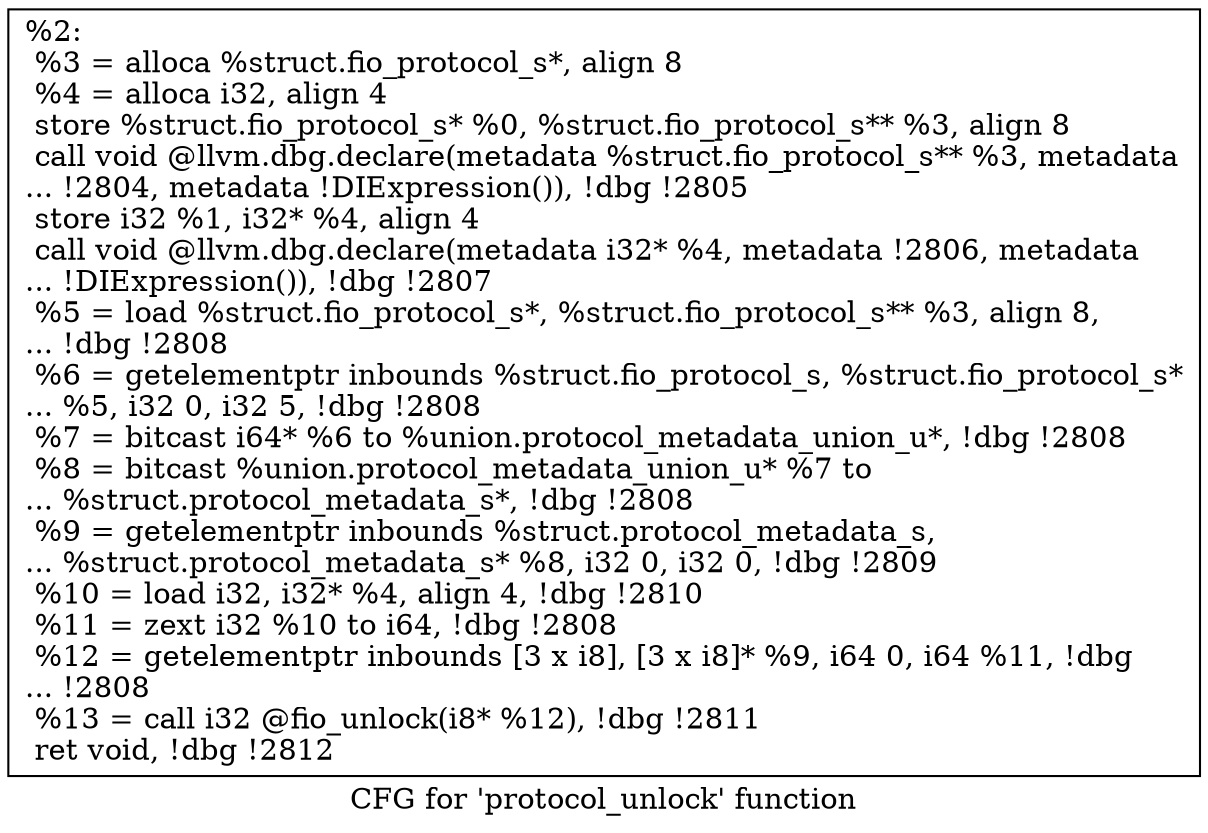 digraph "CFG for 'protocol_unlock' function" {
	label="CFG for 'protocol_unlock' function";

	Node0x5568514ebff0 [shape=record,label="{%2:\l  %3 = alloca %struct.fio_protocol_s*, align 8\l  %4 = alloca i32, align 4\l  store %struct.fio_protocol_s* %0, %struct.fio_protocol_s** %3, align 8\l  call void @llvm.dbg.declare(metadata %struct.fio_protocol_s** %3, metadata\l... !2804, metadata !DIExpression()), !dbg !2805\l  store i32 %1, i32* %4, align 4\l  call void @llvm.dbg.declare(metadata i32* %4, metadata !2806, metadata\l... !DIExpression()), !dbg !2807\l  %5 = load %struct.fio_protocol_s*, %struct.fio_protocol_s** %3, align 8,\l... !dbg !2808\l  %6 = getelementptr inbounds %struct.fio_protocol_s, %struct.fio_protocol_s*\l... %5, i32 0, i32 5, !dbg !2808\l  %7 = bitcast i64* %6 to %union.protocol_metadata_union_u*, !dbg !2808\l  %8 = bitcast %union.protocol_metadata_union_u* %7 to\l... %struct.protocol_metadata_s*, !dbg !2808\l  %9 = getelementptr inbounds %struct.protocol_metadata_s,\l... %struct.protocol_metadata_s* %8, i32 0, i32 0, !dbg !2809\l  %10 = load i32, i32* %4, align 4, !dbg !2810\l  %11 = zext i32 %10 to i64, !dbg !2808\l  %12 = getelementptr inbounds [3 x i8], [3 x i8]* %9, i64 0, i64 %11, !dbg\l... !2808\l  %13 = call i32 @fio_unlock(i8* %12), !dbg !2811\l  ret void, !dbg !2812\l}"];
}
